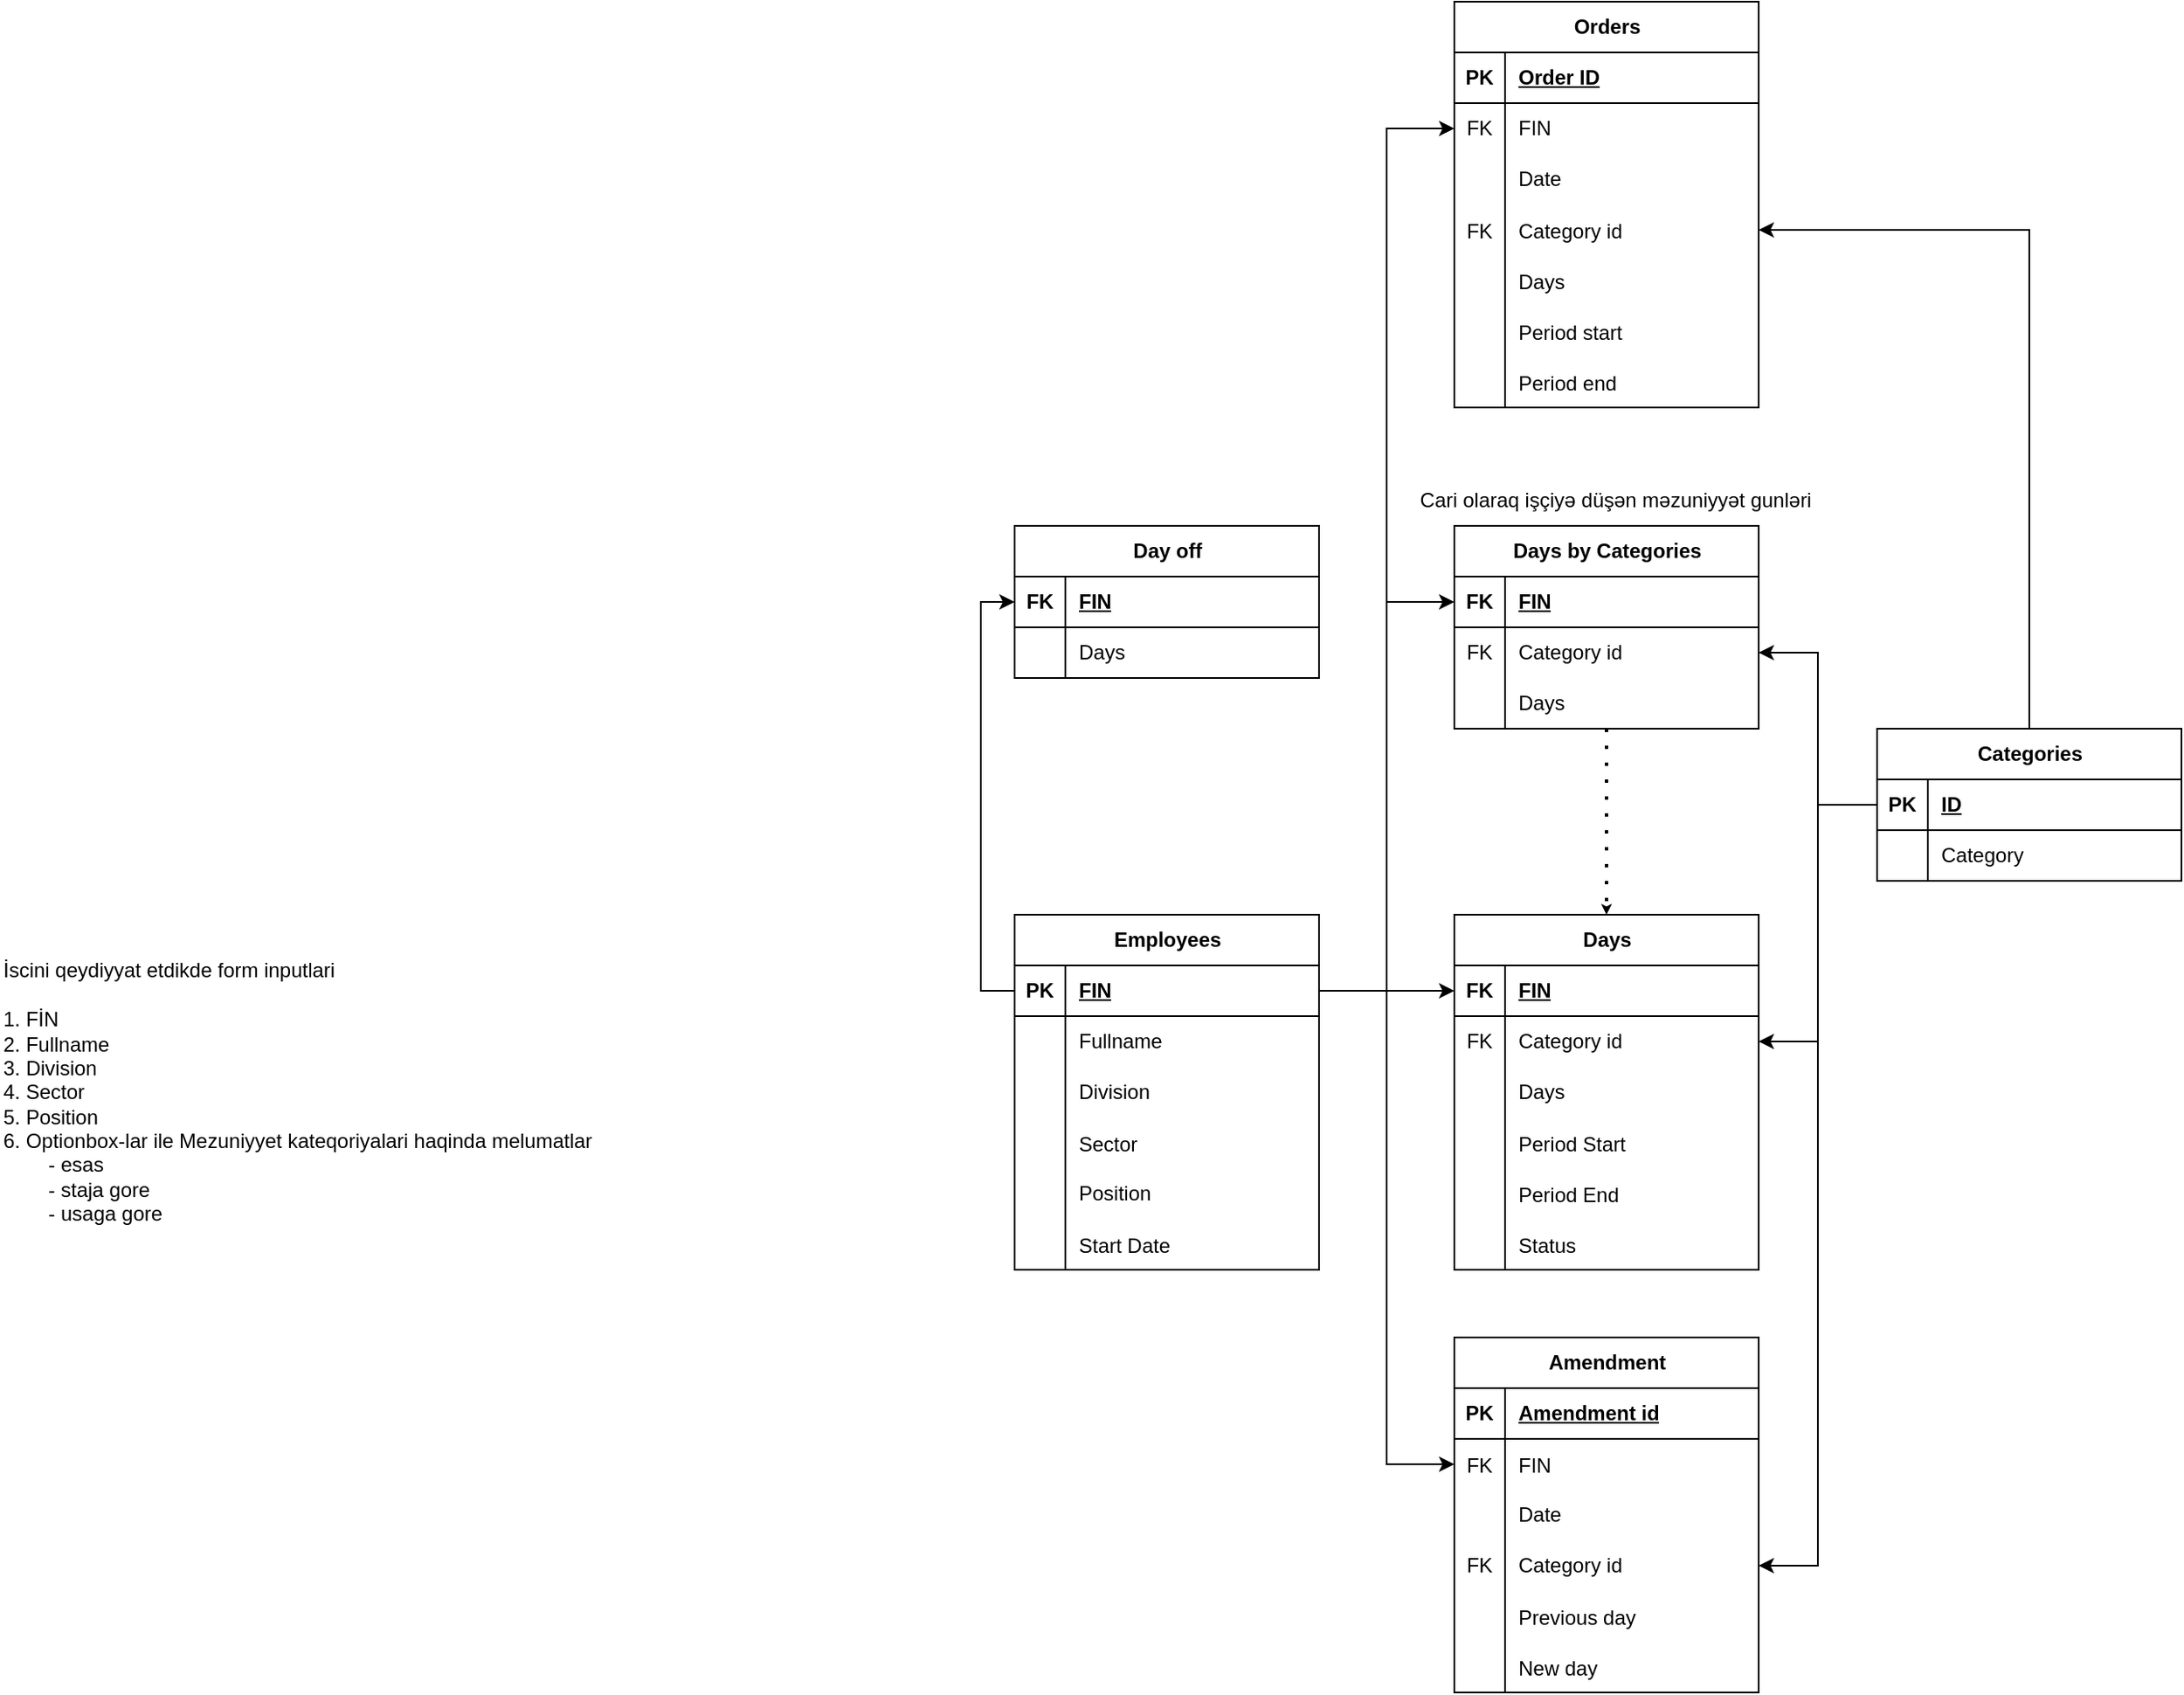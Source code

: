 <mxfile version="23.1.5" type="device">
  <diagram name="Page-1" id="28xXLGiBPYLZHqLpk8w-">
    <mxGraphModel dx="1499" dy="1361" grid="1" gridSize="10" guides="1" tooltips="1" connect="1" arrows="1" fold="1" page="0" pageScale="1" pageWidth="850" pageHeight="1100" math="0" shadow="0">
      <root>
        <mxCell id="0" />
        <mxCell id="1" parent="0" />
        <mxCell id="a_wxMaK2Y23NodcjHhdw-18" value="Employees" style="shape=table;startSize=30;container=1;collapsible=1;childLayout=tableLayout;fixedRows=1;rowLines=0;fontStyle=1;align=center;resizeLast=1;html=1;" parent="1" vertex="1">
          <mxGeometry x="130" y="160" width="180" height="210" as="geometry">
            <mxRectangle x="130" y="160" width="100" height="30" as="alternateBounds" />
          </mxGeometry>
        </mxCell>
        <mxCell id="a_wxMaK2Y23NodcjHhdw-19" value="" style="shape=tableRow;horizontal=0;startSize=0;swimlaneHead=0;swimlaneBody=0;fillColor=none;collapsible=0;dropTarget=0;points=[[0,0.5],[1,0.5]];portConstraint=eastwest;top=0;left=0;right=0;bottom=1;" parent="a_wxMaK2Y23NodcjHhdw-18" vertex="1">
          <mxGeometry y="30" width="180" height="30" as="geometry" />
        </mxCell>
        <mxCell id="a_wxMaK2Y23NodcjHhdw-20" value="PK" style="shape=partialRectangle;connectable=0;fillColor=none;top=0;left=0;bottom=0;right=0;fontStyle=1;overflow=hidden;whiteSpace=wrap;html=1;" parent="a_wxMaK2Y23NodcjHhdw-19" vertex="1">
          <mxGeometry width="30" height="30" as="geometry">
            <mxRectangle width="30" height="30" as="alternateBounds" />
          </mxGeometry>
        </mxCell>
        <mxCell id="a_wxMaK2Y23NodcjHhdw-21" value="FIN" style="shape=partialRectangle;connectable=0;fillColor=none;top=0;left=0;bottom=0;right=0;align=left;spacingLeft=6;fontStyle=5;overflow=hidden;whiteSpace=wrap;html=1;" parent="a_wxMaK2Y23NodcjHhdw-19" vertex="1">
          <mxGeometry x="30" width="150" height="30" as="geometry">
            <mxRectangle width="150" height="30" as="alternateBounds" />
          </mxGeometry>
        </mxCell>
        <mxCell id="a_wxMaK2Y23NodcjHhdw-22" value="" style="shape=tableRow;horizontal=0;startSize=0;swimlaneHead=0;swimlaneBody=0;fillColor=none;collapsible=0;dropTarget=0;points=[[0,0.5],[1,0.5]];portConstraint=eastwest;top=0;left=0;right=0;bottom=0;" parent="a_wxMaK2Y23NodcjHhdw-18" vertex="1">
          <mxGeometry y="60" width="180" height="30" as="geometry" />
        </mxCell>
        <mxCell id="a_wxMaK2Y23NodcjHhdw-23" value="" style="shape=partialRectangle;connectable=0;fillColor=none;top=0;left=0;bottom=0;right=0;editable=1;overflow=hidden;whiteSpace=wrap;html=1;" parent="a_wxMaK2Y23NodcjHhdw-22" vertex="1">
          <mxGeometry width="30" height="30" as="geometry">
            <mxRectangle width="30" height="30" as="alternateBounds" />
          </mxGeometry>
        </mxCell>
        <mxCell id="a_wxMaK2Y23NodcjHhdw-24" value="Fullname" style="shape=partialRectangle;connectable=0;fillColor=none;top=0;left=0;bottom=0;right=0;align=left;spacingLeft=6;overflow=hidden;whiteSpace=wrap;html=1;" parent="a_wxMaK2Y23NodcjHhdw-22" vertex="1">
          <mxGeometry x="30" width="150" height="30" as="geometry">
            <mxRectangle width="150" height="30" as="alternateBounds" />
          </mxGeometry>
        </mxCell>
        <mxCell id="a_wxMaK2Y23NodcjHhdw-25" value="" style="shape=tableRow;horizontal=0;startSize=0;swimlaneHead=0;swimlaneBody=0;fillColor=none;collapsible=0;dropTarget=0;points=[[0,0.5],[1,0.5]];portConstraint=eastwest;top=0;left=0;right=0;bottom=0;" parent="a_wxMaK2Y23NodcjHhdw-18" vertex="1">
          <mxGeometry y="90" width="180" height="30" as="geometry" />
        </mxCell>
        <mxCell id="a_wxMaK2Y23NodcjHhdw-26" value="" style="shape=partialRectangle;connectable=0;fillColor=none;top=0;left=0;bottom=0;right=0;editable=1;overflow=hidden;whiteSpace=wrap;html=1;" parent="a_wxMaK2Y23NodcjHhdw-25" vertex="1">
          <mxGeometry width="30" height="30" as="geometry">
            <mxRectangle width="30" height="30" as="alternateBounds" />
          </mxGeometry>
        </mxCell>
        <mxCell id="a_wxMaK2Y23NodcjHhdw-27" value="Division" style="shape=partialRectangle;connectable=0;fillColor=none;top=0;left=0;bottom=0;right=0;align=left;spacingLeft=6;overflow=hidden;whiteSpace=wrap;html=1;" parent="a_wxMaK2Y23NodcjHhdw-25" vertex="1">
          <mxGeometry x="30" width="150" height="30" as="geometry">
            <mxRectangle width="150" height="30" as="alternateBounds" />
          </mxGeometry>
        </mxCell>
        <mxCell id="a_wxMaK2Y23NodcjHhdw-32" value="" style="shape=tableRow;horizontal=0;startSize=0;swimlaneHead=0;swimlaneBody=0;fillColor=none;collapsible=0;dropTarget=0;points=[[0,0.5],[1,0.5]];portConstraint=eastwest;top=0;left=0;right=0;bottom=0;" parent="a_wxMaK2Y23NodcjHhdw-18" vertex="1">
          <mxGeometry y="120" width="180" height="30" as="geometry" />
        </mxCell>
        <mxCell id="a_wxMaK2Y23NodcjHhdw-33" value="" style="shape=partialRectangle;connectable=0;fillColor=none;top=0;left=0;bottom=0;right=0;editable=1;overflow=hidden;" parent="a_wxMaK2Y23NodcjHhdw-32" vertex="1">
          <mxGeometry width="30" height="30" as="geometry">
            <mxRectangle width="30" height="30" as="alternateBounds" />
          </mxGeometry>
        </mxCell>
        <mxCell id="a_wxMaK2Y23NodcjHhdw-34" value="Sector" style="shape=partialRectangle;connectable=0;fillColor=none;top=0;left=0;bottom=0;right=0;align=left;spacingLeft=6;overflow=hidden;" parent="a_wxMaK2Y23NodcjHhdw-32" vertex="1">
          <mxGeometry x="30" width="150" height="30" as="geometry">
            <mxRectangle width="150" height="30" as="alternateBounds" />
          </mxGeometry>
        </mxCell>
        <mxCell id="a_wxMaK2Y23NodcjHhdw-28" value="" style="shape=tableRow;horizontal=0;startSize=0;swimlaneHead=0;swimlaneBody=0;fillColor=none;collapsible=0;dropTarget=0;points=[[0,0.5],[1,0.5]];portConstraint=eastwest;top=0;left=0;right=0;bottom=0;" parent="a_wxMaK2Y23NodcjHhdw-18" vertex="1">
          <mxGeometry y="150" width="180" height="30" as="geometry" />
        </mxCell>
        <mxCell id="a_wxMaK2Y23NodcjHhdw-29" value="" style="shape=partialRectangle;connectable=0;fillColor=none;top=0;left=0;bottom=0;right=0;editable=1;overflow=hidden;whiteSpace=wrap;html=1;" parent="a_wxMaK2Y23NodcjHhdw-28" vertex="1">
          <mxGeometry width="30" height="30" as="geometry">
            <mxRectangle width="30" height="30" as="alternateBounds" />
          </mxGeometry>
        </mxCell>
        <mxCell id="a_wxMaK2Y23NodcjHhdw-30" value="Position" style="shape=partialRectangle;connectable=0;fillColor=none;top=0;left=0;bottom=0;right=0;align=left;spacingLeft=6;overflow=hidden;whiteSpace=wrap;html=1;" parent="a_wxMaK2Y23NodcjHhdw-28" vertex="1">
          <mxGeometry x="30" width="150" height="30" as="geometry">
            <mxRectangle width="150" height="30" as="alternateBounds" />
          </mxGeometry>
        </mxCell>
        <mxCell id="a_wxMaK2Y23NodcjHhdw-77" value="" style="shape=tableRow;horizontal=0;startSize=0;swimlaneHead=0;swimlaneBody=0;fillColor=none;collapsible=0;dropTarget=0;points=[[0,0.5],[1,0.5]];portConstraint=eastwest;top=0;left=0;right=0;bottom=0;" parent="a_wxMaK2Y23NodcjHhdw-18" vertex="1">
          <mxGeometry y="180" width="180" height="30" as="geometry" />
        </mxCell>
        <mxCell id="a_wxMaK2Y23NodcjHhdw-78" value="" style="shape=partialRectangle;connectable=0;fillColor=none;top=0;left=0;bottom=0;right=0;editable=1;overflow=hidden;" parent="a_wxMaK2Y23NodcjHhdw-77" vertex="1">
          <mxGeometry width="30" height="30" as="geometry">
            <mxRectangle width="30" height="30" as="alternateBounds" />
          </mxGeometry>
        </mxCell>
        <mxCell id="a_wxMaK2Y23NodcjHhdw-79" value="Start Date" style="shape=partialRectangle;connectable=0;fillColor=none;top=0;left=0;bottom=0;right=0;align=left;spacingLeft=6;overflow=hidden;" parent="a_wxMaK2Y23NodcjHhdw-77" vertex="1">
          <mxGeometry x="30" width="150" height="30" as="geometry">
            <mxRectangle width="150" height="30" as="alternateBounds" />
          </mxGeometry>
        </mxCell>
        <mxCell id="a_wxMaK2Y23NodcjHhdw-38" value="Days" style="shape=table;startSize=30;container=1;collapsible=1;childLayout=tableLayout;fixedRows=1;rowLines=0;fontStyle=1;align=center;resizeLast=1;html=1;" parent="1" vertex="1">
          <mxGeometry x="390" y="160" width="180" height="210" as="geometry">
            <mxRectangle x="390" y="160" width="100" height="30" as="alternateBounds" />
          </mxGeometry>
        </mxCell>
        <mxCell id="a_wxMaK2Y23NodcjHhdw-39" value="" style="shape=tableRow;horizontal=0;startSize=0;swimlaneHead=0;swimlaneBody=0;fillColor=none;collapsible=0;dropTarget=0;points=[[0,0.5],[1,0.5]];portConstraint=eastwest;top=0;left=0;right=0;bottom=1;" parent="a_wxMaK2Y23NodcjHhdw-38" vertex="1">
          <mxGeometry y="30" width="180" height="30" as="geometry" />
        </mxCell>
        <mxCell id="a_wxMaK2Y23NodcjHhdw-40" value="FK" style="shape=partialRectangle;connectable=0;fillColor=none;top=0;left=0;bottom=0;right=0;fontStyle=1;overflow=hidden;whiteSpace=wrap;html=1;" parent="a_wxMaK2Y23NodcjHhdw-39" vertex="1">
          <mxGeometry width="30" height="30" as="geometry">
            <mxRectangle width="30" height="30" as="alternateBounds" />
          </mxGeometry>
        </mxCell>
        <mxCell id="a_wxMaK2Y23NodcjHhdw-41" value="FIN" style="shape=partialRectangle;connectable=0;fillColor=none;top=0;left=0;bottom=0;right=0;align=left;spacingLeft=6;fontStyle=5;overflow=hidden;whiteSpace=wrap;html=1;" parent="a_wxMaK2Y23NodcjHhdw-39" vertex="1">
          <mxGeometry x="30" width="150" height="30" as="geometry">
            <mxRectangle width="150" height="30" as="alternateBounds" />
          </mxGeometry>
        </mxCell>
        <mxCell id="a_wxMaK2Y23NodcjHhdw-42" value="" style="shape=tableRow;horizontal=0;startSize=0;swimlaneHead=0;swimlaneBody=0;fillColor=none;collapsible=0;dropTarget=0;points=[[0,0.5],[1,0.5]];portConstraint=eastwest;top=0;left=0;right=0;bottom=0;" parent="a_wxMaK2Y23NodcjHhdw-38" vertex="1">
          <mxGeometry y="60" width="180" height="30" as="geometry" />
        </mxCell>
        <mxCell id="a_wxMaK2Y23NodcjHhdw-43" value="FK" style="shape=partialRectangle;connectable=0;fillColor=none;top=0;left=0;bottom=0;right=0;editable=1;overflow=hidden;whiteSpace=wrap;html=1;" parent="a_wxMaK2Y23NodcjHhdw-42" vertex="1">
          <mxGeometry width="30" height="30" as="geometry">
            <mxRectangle width="30" height="30" as="alternateBounds" />
          </mxGeometry>
        </mxCell>
        <mxCell id="a_wxMaK2Y23NodcjHhdw-44" value="Category id" style="shape=partialRectangle;connectable=0;fillColor=none;top=0;left=0;bottom=0;right=0;align=left;spacingLeft=6;overflow=hidden;whiteSpace=wrap;html=1;" parent="a_wxMaK2Y23NodcjHhdw-42" vertex="1">
          <mxGeometry x="30" width="150" height="30" as="geometry">
            <mxRectangle width="150" height="30" as="alternateBounds" />
          </mxGeometry>
        </mxCell>
        <mxCell id="a_wxMaK2Y23NodcjHhdw-45" value="" style="shape=tableRow;horizontal=0;startSize=0;swimlaneHead=0;swimlaneBody=0;fillColor=none;collapsible=0;dropTarget=0;points=[[0,0.5],[1,0.5]];portConstraint=eastwest;top=0;left=0;right=0;bottom=0;" parent="a_wxMaK2Y23NodcjHhdw-38" vertex="1">
          <mxGeometry y="90" width="180" height="30" as="geometry" />
        </mxCell>
        <mxCell id="a_wxMaK2Y23NodcjHhdw-46" value="" style="shape=partialRectangle;connectable=0;fillColor=none;top=0;left=0;bottom=0;right=0;editable=1;overflow=hidden;whiteSpace=wrap;html=1;" parent="a_wxMaK2Y23NodcjHhdw-45" vertex="1">
          <mxGeometry width="30" height="30" as="geometry">
            <mxRectangle width="30" height="30" as="alternateBounds" />
          </mxGeometry>
        </mxCell>
        <mxCell id="a_wxMaK2Y23NodcjHhdw-47" value="Days" style="shape=partialRectangle;connectable=0;fillColor=none;top=0;left=0;bottom=0;right=0;align=left;spacingLeft=6;overflow=hidden;whiteSpace=wrap;html=1;" parent="a_wxMaK2Y23NodcjHhdw-45" vertex="1">
          <mxGeometry x="30" width="150" height="30" as="geometry">
            <mxRectangle width="150" height="30" as="alternateBounds" />
          </mxGeometry>
        </mxCell>
        <mxCell id="a_wxMaK2Y23NodcjHhdw-80" value="" style="shape=tableRow;horizontal=0;startSize=0;swimlaneHead=0;swimlaneBody=0;fillColor=none;collapsible=0;dropTarget=0;points=[[0,0.5],[1,0.5]];portConstraint=eastwest;top=0;left=0;right=0;bottom=0;" parent="a_wxMaK2Y23NodcjHhdw-38" vertex="1">
          <mxGeometry y="120" width="180" height="30" as="geometry" />
        </mxCell>
        <mxCell id="a_wxMaK2Y23NodcjHhdw-81" value="" style="shape=partialRectangle;connectable=0;fillColor=none;top=0;left=0;bottom=0;right=0;editable=1;overflow=hidden;" parent="a_wxMaK2Y23NodcjHhdw-80" vertex="1">
          <mxGeometry width="30" height="30" as="geometry">
            <mxRectangle width="30" height="30" as="alternateBounds" />
          </mxGeometry>
        </mxCell>
        <mxCell id="a_wxMaK2Y23NodcjHhdw-82" value="Period Start" style="shape=partialRectangle;connectable=0;fillColor=none;top=0;left=0;bottom=0;right=0;align=left;spacingLeft=6;overflow=hidden;" parent="a_wxMaK2Y23NodcjHhdw-80" vertex="1">
          <mxGeometry x="30" width="150" height="30" as="geometry">
            <mxRectangle width="150" height="30" as="alternateBounds" />
          </mxGeometry>
        </mxCell>
        <mxCell id="a_wxMaK2Y23NodcjHhdw-86" value="" style="shape=tableRow;horizontal=0;startSize=0;swimlaneHead=0;swimlaneBody=0;fillColor=none;collapsible=0;dropTarget=0;points=[[0,0.5],[1,0.5]];portConstraint=eastwest;top=0;left=0;right=0;bottom=0;" parent="a_wxMaK2Y23NodcjHhdw-38" vertex="1">
          <mxGeometry y="150" width="180" height="30" as="geometry" />
        </mxCell>
        <mxCell id="a_wxMaK2Y23NodcjHhdw-87" value="" style="shape=partialRectangle;connectable=0;fillColor=none;top=0;left=0;bottom=0;right=0;editable=1;overflow=hidden;" parent="a_wxMaK2Y23NodcjHhdw-86" vertex="1">
          <mxGeometry width="30" height="30" as="geometry">
            <mxRectangle width="30" height="30" as="alternateBounds" />
          </mxGeometry>
        </mxCell>
        <mxCell id="a_wxMaK2Y23NodcjHhdw-88" value="Period End" style="shape=partialRectangle;connectable=0;fillColor=none;top=0;left=0;bottom=0;right=0;align=left;spacingLeft=6;overflow=hidden;" parent="a_wxMaK2Y23NodcjHhdw-86" vertex="1">
          <mxGeometry x="30" width="150" height="30" as="geometry">
            <mxRectangle width="150" height="30" as="alternateBounds" />
          </mxGeometry>
        </mxCell>
        <mxCell id="a_wxMaK2Y23NodcjHhdw-89" value="" style="shape=tableRow;horizontal=0;startSize=0;swimlaneHead=0;swimlaneBody=0;fillColor=none;collapsible=0;dropTarget=0;points=[[0,0.5],[1,0.5]];portConstraint=eastwest;top=0;left=0;right=0;bottom=0;" parent="a_wxMaK2Y23NodcjHhdw-38" vertex="1">
          <mxGeometry y="180" width="180" height="30" as="geometry" />
        </mxCell>
        <mxCell id="a_wxMaK2Y23NodcjHhdw-90" value="" style="shape=partialRectangle;connectable=0;fillColor=none;top=0;left=0;bottom=0;right=0;editable=1;overflow=hidden;" parent="a_wxMaK2Y23NodcjHhdw-89" vertex="1">
          <mxGeometry width="30" height="30" as="geometry">
            <mxRectangle width="30" height="30" as="alternateBounds" />
          </mxGeometry>
        </mxCell>
        <mxCell id="a_wxMaK2Y23NodcjHhdw-91" value="Status" style="shape=partialRectangle;connectable=0;fillColor=none;top=0;left=0;bottom=0;right=0;align=left;spacingLeft=6;overflow=hidden;" parent="a_wxMaK2Y23NodcjHhdw-89" vertex="1">
          <mxGeometry x="30" width="150" height="30" as="geometry">
            <mxRectangle width="150" height="30" as="alternateBounds" />
          </mxGeometry>
        </mxCell>
        <mxCell id="a_wxMaK2Y23NodcjHhdw-54" style="edgeStyle=orthogonalEdgeStyle;rounded=0;orthogonalLoop=1;jettySize=auto;html=1;entryX=0;entryY=0.5;entryDx=0;entryDy=0;" parent="1" source="a_wxMaK2Y23NodcjHhdw-19" target="a_wxMaK2Y23NodcjHhdw-39" edge="1">
          <mxGeometry relative="1" as="geometry" />
        </mxCell>
        <mxCell id="a_wxMaK2Y23NodcjHhdw-180" style="edgeStyle=orthogonalEdgeStyle;rounded=0;orthogonalLoop=1;jettySize=auto;html=1;" parent="1" source="a_wxMaK2Y23NodcjHhdw-57" target="a_wxMaK2Y23NodcjHhdw-173" edge="1">
          <mxGeometry relative="1" as="geometry" />
        </mxCell>
        <mxCell id="a_wxMaK2Y23NodcjHhdw-57" value="Categories" style="shape=table;startSize=30;container=1;collapsible=1;childLayout=tableLayout;fixedRows=1;rowLines=0;fontStyle=1;align=center;resizeLast=1;html=1;" parent="1" vertex="1">
          <mxGeometry x="640" y="50" width="180" height="90" as="geometry">
            <mxRectangle x="390" y="10" width="100" height="30" as="alternateBounds" />
          </mxGeometry>
        </mxCell>
        <mxCell id="a_wxMaK2Y23NodcjHhdw-58" value="" style="shape=tableRow;horizontal=0;startSize=0;swimlaneHead=0;swimlaneBody=0;fillColor=none;collapsible=0;dropTarget=0;points=[[0,0.5],[1,0.5]];portConstraint=eastwest;top=0;left=0;right=0;bottom=1;" parent="a_wxMaK2Y23NodcjHhdw-57" vertex="1">
          <mxGeometry y="30" width="180" height="30" as="geometry" />
        </mxCell>
        <mxCell id="a_wxMaK2Y23NodcjHhdw-59" value="PK" style="shape=partialRectangle;connectable=0;fillColor=none;top=0;left=0;bottom=0;right=0;fontStyle=1;overflow=hidden;whiteSpace=wrap;html=1;" parent="a_wxMaK2Y23NodcjHhdw-58" vertex="1">
          <mxGeometry width="30" height="30" as="geometry">
            <mxRectangle width="30" height="30" as="alternateBounds" />
          </mxGeometry>
        </mxCell>
        <mxCell id="a_wxMaK2Y23NodcjHhdw-60" value="ID" style="shape=partialRectangle;connectable=0;fillColor=none;top=0;left=0;bottom=0;right=0;align=left;spacingLeft=6;fontStyle=5;overflow=hidden;whiteSpace=wrap;html=1;" parent="a_wxMaK2Y23NodcjHhdw-58" vertex="1">
          <mxGeometry x="30" width="150" height="30" as="geometry">
            <mxRectangle width="150" height="30" as="alternateBounds" />
          </mxGeometry>
        </mxCell>
        <mxCell id="a_wxMaK2Y23NodcjHhdw-61" value="" style="shape=tableRow;horizontal=0;startSize=0;swimlaneHead=0;swimlaneBody=0;fillColor=none;collapsible=0;dropTarget=0;points=[[0,0.5],[1,0.5]];portConstraint=eastwest;top=0;left=0;right=0;bottom=0;" parent="a_wxMaK2Y23NodcjHhdw-57" vertex="1">
          <mxGeometry y="60" width="180" height="30" as="geometry" />
        </mxCell>
        <mxCell id="a_wxMaK2Y23NodcjHhdw-62" value="" style="shape=partialRectangle;connectable=0;fillColor=none;top=0;left=0;bottom=0;right=0;editable=1;overflow=hidden;whiteSpace=wrap;html=1;" parent="a_wxMaK2Y23NodcjHhdw-61" vertex="1">
          <mxGeometry width="30" height="30" as="geometry">
            <mxRectangle width="30" height="30" as="alternateBounds" />
          </mxGeometry>
        </mxCell>
        <mxCell id="a_wxMaK2Y23NodcjHhdw-63" value="Category" style="shape=partialRectangle;connectable=0;fillColor=none;top=0;left=0;bottom=0;right=0;align=left;spacingLeft=6;overflow=hidden;whiteSpace=wrap;html=1;" parent="a_wxMaK2Y23NodcjHhdw-61" vertex="1">
          <mxGeometry x="30" width="150" height="30" as="geometry">
            <mxRectangle width="150" height="30" as="alternateBounds" />
          </mxGeometry>
        </mxCell>
        <mxCell id="a_wxMaK2Y23NodcjHhdw-68" style="edgeStyle=orthogonalEdgeStyle;rounded=0;orthogonalLoop=1;jettySize=auto;html=1;" parent="1" source="a_wxMaK2Y23NodcjHhdw-58" target="a_wxMaK2Y23NodcjHhdw-42" edge="1">
          <mxGeometry relative="1" as="geometry" />
        </mxCell>
        <mxCell id="a_wxMaK2Y23NodcjHhdw-69" value="İscini qeydiyyat etdikde form inputlari&lt;br&gt;&lt;br&gt;&lt;div style=&quot;&quot;&gt;&lt;span style=&quot;background-color: initial;&quot;&gt;1. FİN&lt;/span&gt;&lt;/div&gt;&lt;div style=&quot;&quot;&gt;&lt;span style=&quot;background-color: initial;&quot;&gt;2. Fullname&lt;/span&gt;&lt;/div&gt;&lt;div style=&quot;&quot;&gt;&lt;span style=&quot;background-color: initial;&quot;&gt;3. Division&lt;/span&gt;&lt;/div&gt;&lt;div style=&quot;&quot;&gt;&lt;span style=&quot;background-color: initial;&quot;&gt;4. Sector&lt;/span&gt;&lt;/div&gt;&lt;div style=&quot;&quot;&gt;&lt;span style=&quot;background-color: initial;&quot;&gt;5. Position&lt;/span&gt;&lt;/div&gt;&lt;div style=&quot;&quot;&gt;&lt;span style=&quot;background-color: initial;&quot;&gt;6. Optionbox-lar ile Mezuniyyet kateqoriyalari haqinda melumatlar&lt;/span&gt;&lt;/div&gt;&lt;div style=&quot;&quot;&gt;&lt;span style=&quot;background-color: initial;&quot;&gt;&lt;span style=&quot;white-space: pre;&quot;&gt;&#x9;&lt;/span&gt;- esas&lt;br&gt;&lt;/span&gt;&lt;/div&gt;&lt;div style=&quot;&quot;&gt;&lt;span style=&quot;background-color: initial;&quot;&gt;&lt;span style=&quot;white-space: pre;&quot;&gt;&#x9;&lt;/span&gt;- staja gore&lt;br&gt;&lt;/span&gt;&lt;/div&gt;&lt;div style=&quot;&quot;&gt;&lt;span style=&quot;background-color: initial;&quot;&gt;&lt;span style=&quot;white-space: pre;&quot;&gt;&#x9;&lt;/span&gt;- usaga gore&lt;br&gt;&lt;/span&gt;&lt;/div&gt;" style="text;html=1;align=left;verticalAlign=middle;resizable=0;points=[];autosize=1;strokeColor=none;fillColor=none;" parent="1" vertex="1">
          <mxGeometry x="-470" y="180" width="370" height="170" as="geometry" />
        </mxCell>
        <mxCell id="a_wxMaK2Y23NodcjHhdw-113" style="edgeStyle=orthogonalEdgeStyle;rounded=0;orthogonalLoop=1;jettySize=auto;html=1;entryX=0.5;entryY=0;entryDx=0;entryDy=0;dashed=1;dashPattern=1 4;strokeWidth=2;curved=0;endSize=0;jumpSize=6;" parent="1" source="a_wxMaK2Y23NodcjHhdw-92" target="a_wxMaK2Y23NodcjHhdw-38" edge="1">
          <mxGeometry relative="1" as="geometry" />
        </mxCell>
        <mxCell id="a_wxMaK2Y23NodcjHhdw-92" value="Days by Categories" style="shape=table;startSize=30;container=1;collapsible=1;childLayout=tableLayout;fixedRows=1;rowLines=0;fontStyle=1;align=center;resizeLast=1;html=1;" parent="1" vertex="1">
          <mxGeometry x="390" y="-70" width="180" height="120" as="geometry">
            <mxRectangle x="390" y="160" width="100" height="30" as="alternateBounds" />
          </mxGeometry>
        </mxCell>
        <mxCell id="a_wxMaK2Y23NodcjHhdw-93" value="" style="shape=tableRow;horizontal=0;startSize=0;swimlaneHead=0;swimlaneBody=0;fillColor=none;collapsible=0;dropTarget=0;points=[[0,0.5],[1,0.5]];portConstraint=eastwest;top=0;left=0;right=0;bottom=1;" parent="a_wxMaK2Y23NodcjHhdw-92" vertex="1">
          <mxGeometry y="30" width="180" height="30" as="geometry" />
        </mxCell>
        <mxCell id="a_wxMaK2Y23NodcjHhdw-94" value="FK" style="shape=partialRectangle;connectable=0;fillColor=none;top=0;left=0;bottom=0;right=0;fontStyle=1;overflow=hidden;whiteSpace=wrap;html=1;" parent="a_wxMaK2Y23NodcjHhdw-93" vertex="1">
          <mxGeometry width="30" height="30" as="geometry">
            <mxRectangle width="30" height="30" as="alternateBounds" />
          </mxGeometry>
        </mxCell>
        <mxCell id="a_wxMaK2Y23NodcjHhdw-95" value="FIN" style="shape=partialRectangle;connectable=0;fillColor=none;top=0;left=0;bottom=0;right=0;align=left;spacingLeft=6;fontStyle=5;overflow=hidden;whiteSpace=wrap;html=1;" parent="a_wxMaK2Y23NodcjHhdw-93" vertex="1">
          <mxGeometry x="30" width="150" height="30" as="geometry">
            <mxRectangle width="150" height="30" as="alternateBounds" />
          </mxGeometry>
        </mxCell>
        <mxCell id="a_wxMaK2Y23NodcjHhdw-96" value="" style="shape=tableRow;horizontal=0;startSize=0;swimlaneHead=0;swimlaneBody=0;fillColor=none;collapsible=0;dropTarget=0;points=[[0,0.5],[1,0.5]];portConstraint=eastwest;top=0;left=0;right=0;bottom=0;" parent="a_wxMaK2Y23NodcjHhdw-92" vertex="1">
          <mxGeometry y="60" width="180" height="30" as="geometry" />
        </mxCell>
        <mxCell id="a_wxMaK2Y23NodcjHhdw-97" value="FK" style="shape=partialRectangle;connectable=0;fillColor=none;top=0;left=0;bottom=0;right=0;editable=1;overflow=hidden;whiteSpace=wrap;html=1;" parent="a_wxMaK2Y23NodcjHhdw-96" vertex="1">
          <mxGeometry width="30" height="30" as="geometry">
            <mxRectangle width="30" height="30" as="alternateBounds" />
          </mxGeometry>
        </mxCell>
        <mxCell id="a_wxMaK2Y23NodcjHhdw-98" value="Category id" style="shape=partialRectangle;connectable=0;fillColor=none;top=0;left=0;bottom=0;right=0;align=left;spacingLeft=6;overflow=hidden;whiteSpace=wrap;html=1;" parent="a_wxMaK2Y23NodcjHhdw-96" vertex="1">
          <mxGeometry x="30" width="150" height="30" as="geometry">
            <mxRectangle width="150" height="30" as="alternateBounds" />
          </mxGeometry>
        </mxCell>
        <mxCell id="a_wxMaK2Y23NodcjHhdw-99" value="" style="shape=tableRow;horizontal=0;startSize=0;swimlaneHead=0;swimlaneBody=0;fillColor=none;collapsible=0;dropTarget=0;points=[[0,0.5],[1,0.5]];portConstraint=eastwest;top=0;left=0;right=0;bottom=0;" parent="a_wxMaK2Y23NodcjHhdw-92" vertex="1">
          <mxGeometry y="90" width="180" height="30" as="geometry" />
        </mxCell>
        <mxCell id="a_wxMaK2Y23NodcjHhdw-100" value="" style="shape=partialRectangle;connectable=0;fillColor=none;top=0;left=0;bottom=0;right=0;editable=1;overflow=hidden;whiteSpace=wrap;html=1;" parent="a_wxMaK2Y23NodcjHhdw-99" vertex="1">
          <mxGeometry width="30" height="30" as="geometry">
            <mxRectangle width="30" height="30" as="alternateBounds" />
          </mxGeometry>
        </mxCell>
        <mxCell id="a_wxMaK2Y23NodcjHhdw-101" value="Days" style="shape=partialRectangle;connectable=0;fillColor=none;top=0;left=0;bottom=0;right=0;align=left;spacingLeft=6;overflow=hidden;whiteSpace=wrap;html=1;" parent="a_wxMaK2Y23NodcjHhdw-99" vertex="1">
          <mxGeometry x="30" width="150" height="30" as="geometry">
            <mxRectangle width="150" height="30" as="alternateBounds" />
          </mxGeometry>
        </mxCell>
        <mxCell id="a_wxMaK2Y23NodcjHhdw-112" style="edgeStyle=orthogonalEdgeStyle;rounded=0;orthogonalLoop=1;jettySize=auto;html=1;" parent="1" source="a_wxMaK2Y23NodcjHhdw-19" target="a_wxMaK2Y23NodcjHhdw-93" edge="1">
          <mxGeometry relative="1" as="geometry" />
        </mxCell>
        <mxCell id="a_wxMaK2Y23NodcjHhdw-114" value="Cari olaraq işçiyə düşən məzuniyyət gunləri" style="text;html=1;align=center;verticalAlign=middle;resizable=0;points=[];autosize=1;strokeColor=none;fillColor=none;" parent="1" vertex="1">
          <mxGeometry x="360" y="-100" width="250" height="30" as="geometry" />
        </mxCell>
        <mxCell id="a_wxMaK2Y23NodcjHhdw-116" style="edgeStyle=orthogonalEdgeStyle;rounded=0;orthogonalLoop=1;jettySize=auto;html=1;" parent="1" source="a_wxMaK2Y23NodcjHhdw-58" target="a_wxMaK2Y23NodcjHhdw-96" edge="1">
          <mxGeometry relative="1" as="geometry" />
        </mxCell>
        <mxCell id="a_wxMaK2Y23NodcjHhdw-136" value="Amendment" style="shape=table;startSize=30;container=1;collapsible=1;childLayout=tableLayout;fixedRows=1;rowLines=0;fontStyle=1;align=center;resizeLast=1;html=1;" parent="1" vertex="1">
          <mxGeometry x="390" y="410" width="180" height="210" as="geometry">
            <mxRectangle x="390" y="160" width="100" height="30" as="alternateBounds" />
          </mxGeometry>
        </mxCell>
        <mxCell id="pRMPsby7_LvcxIqsduV9-14" value="" style="shape=tableRow;horizontal=0;startSize=0;swimlaneHead=0;swimlaneBody=0;fillColor=none;collapsible=0;dropTarget=0;points=[[0,0.5],[1,0.5]];portConstraint=eastwest;top=0;left=0;right=0;bottom=1;" vertex="1" parent="a_wxMaK2Y23NodcjHhdw-136">
          <mxGeometry y="30" width="180" height="30" as="geometry" />
        </mxCell>
        <mxCell id="pRMPsby7_LvcxIqsduV9-15" value="PK" style="shape=partialRectangle;connectable=0;fillColor=none;top=0;left=0;bottom=0;right=0;fontStyle=1;overflow=hidden;whiteSpace=wrap;html=1;" vertex="1" parent="pRMPsby7_LvcxIqsduV9-14">
          <mxGeometry width="30" height="30" as="geometry">
            <mxRectangle width="30" height="30" as="alternateBounds" />
          </mxGeometry>
        </mxCell>
        <mxCell id="pRMPsby7_LvcxIqsduV9-16" value="Amendment id" style="shape=partialRectangle;connectable=0;fillColor=none;top=0;left=0;bottom=0;right=0;align=left;spacingLeft=6;fontStyle=5;overflow=hidden;whiteSpace=wrap;html=1;" vertex="1" parent="pRMPsby7_LvcxIqsduV9-14">
          <mxGeometry x="30" width="150" height="30" as="geometry">
            <mxRectangle width="150" height="30" as="alternateBounds" />
          </mxGeometry>
        </mxCell>
        <mxCell id="pRMPsby7_LvcxIqsduV9-17" value="" style="shape=tableRow;horizontal=0;startSize=0;swimlaneHead=0;swimlaneBody=0;fillColor=none;collapsible=0;dropTarget=0;points=[[0,0.5],[1,0.5]];portConstraint=eastwest;top=0;left=0;right=0;bottom=0;" vertex="1" parent="a_wxMaK2Y23NodcjHhdw-136">
          <mxGeometry y="60" width="180" height="30" as="geometry" />
        </mxCell>
        <mxCell id="pRMPsby7_LvcxIqsduV9-18" value="FK" style="shape=partialRectangle;connectable=0;fillColor=none;top=0;left=0;bottom=0;right=0;editable=1;overflow=hidden;" vertex="1" parent="pRMPsby7_LvcxIqsduV9-17">
          <mxGeometry width="30" height="30" as="geometry">
            <mxRectangle width="30" height="30" as="alternateBounds" />
          </mxGeometry>
        </mxCell>
        <mxCell id="pRMPsby7_LvcxIqsduV9-19" value="FIN" style="shape=partialRectangle;connectable=0;fillColor=none;top=0;left=0;bottom=0;right=0;align=left;spacingLeft=6;overflow=hidden;" vertex="1" parent="pRMPsby7_LvcxIqsduV9-17">
          <mxGeometry x="30" width="150" height="30" as="geometry">
            <mxRectangle width="150" height="30" as="alternateBounds" />
          </mxGeometry>
        </mxCell>
        <mxCell id="a_wxMaK2Y23NodcjHhdw-140" value="" style="shape=tableRow;horizontal=0;startSize=0;swimlaneHead=0;swimlaneBody=0;fillColor=none;collapsible=0;dropTarget=0;points=[[0,0.5],[1,0.5]];portConstraint=eastwest;top=0;left=0;right=0;bottom=0;" parent="a_wxMaK2Y23NodcjHhdw-136" vertex="1">
          <mxGeometry y="90" width="180" height="30" as="geometry" />
        </mxCell>
        <mxCell id="a_wxMaK2Y23NodcjHhdw-141" value="" style="shape=partialRectangle;connectable=0;fillColor=none;top=0;left=0;bottom=0;right=0;editable=1;overflow=hidden;whiteSpace=wrap;html=1;" parent="a_wxMaK2Y23NodcjHhdw-140" vertex="1">
          <mxGeometry width="30" height="30" as="geometry">
            <mxRectangle width="30" height="30" as="alternateBounds" />
          </mxGeometry>
        </mxCell>
        <mxCell id="a_wxMaK2Y23NodcjHhdw-142" value="Date" style="shape=partialRectangle;connectable=0;fillColor=none;top=0;left=0;bottom=0;right=0;align=left;spacingLeft=6;overflow=hidden;whiteSpace=wrap;html=1;" parent="a_wxMaK2Y23NodcjHhdw-140" vertex="1">
          <mxGeometry x="30" width="150" height="30" as="geometry">
            <mxRectangle width="150" height="30" as="alternateBounds" />
          </mxGeometry>
        </mxCell>
        <mxCell id="a_wxMaK2Y23NodcjHhdw-143" value="" style="shape=tableRow;horizontal=0;startSize=0;swimlaneHead=0;swimlaneBody=0;fillColor=none;collapsible=0;dropTarget=0;points=[[0,0.5],[1,0.5]];portConstraint=eastwest;top=0;left=0;right=0;bottom=0;" parent="a_wxMaK2Y23NodcjHhdw-136" vertex="1">
          <mxGeometry y="120" width="180" height="30" as="geometry" />
        </mxCell>
        <mxCell id="a_wxMaK2Y23NodcjHhdw-144" value="FK" style="shape=partialRectangle;connectable=0;fillColor=none;top=0;left=0;bottom=0;right=0;editable=1;overflow=hidden;whiteSpace=wrap;html=1;" parent="a_wxMaK2Y23NodcjHhdw-143" vertex="1">
          <mxGeometry width="30" height="30" as="geometry">
            <mxRectangle width="30" height="30" as="alternateBounds" />
          </mxGeometry>
        </mxCell>
        <mxCell id="a_wxMaK2Y23NodcjHhdw-145" value="Category id" style="shape=partialRectangle;connectable=0;fillColor=none;top=0;left=0;bottom=0;right=0;align=left;spacingLeft=6;overflow=hidden;whiteSpace=wrap;html=1;" parent="a_wxMaK2Y23NodcjHhdw-143" vertex="1">
          <mxGeometry x="30" width="150" height="30" as="geometry">
            <mxRectangle width="150" height="30" as="alternateBounds" />
          </mxGeometry>
        </mxCell>
        <mxCell id="a_wxMaK2Y23NodcjHhdw-157" value="" style="shape=tableRow;horizontal=0;startSize=0;swimlaneHead=0;swimlaneBody=0;fillColor=none;collapsible=0;dropTarget=0;points=[[0,0.5],[1,0.5]];portConstraint=eastwest;top=0;left=0;right=0;bottom=0;" parent="a_wxMaK2Y23NodcjHhdw-136" vertex="1">
          <mxGeometry y="150" width="180" height="30" as="geometry" />
        </mxCell>
        <mxCell id="a_wxMaK2Y23NodcjHhdw-158" value="" style="shape=partialRectangle;connectable=0;fillColor=none;top=0;left=0;bottom=0;right=0;editable=1;overflow=hidden;" parent="a_wxMaK2Y23NodcjHhdw-157" vertex="1">
          <mxGeometry width="30" height="30" as="geometry">
            <mxRectangle width="30" height="30" as="alternateBounds" />
          </mxGeometry>
        </mxCell>
        <mxCell id="a_wxMaK2Y23NodcjHhdw-159" value="Previous day" style="shape=partialRectangle;connectable=0;fillColor=none;top=0;left=0;bottom=0;right=0;align=left;spacingLeft=6;overflow=hidden;" parent="a_wxMaK2Y23NodcjHhdw-157" vertex="1">
          <mxGeometry x="30" width="150" height="30" as="geometry">
            <mxRectangle width="150" height="30" as="alternateBounds" />
          </mxGeometry>
        </mxCell>
        <mxCell id="a_wxMaK2Y23NodcjHhdw-160" value="" style="shape=tableRow;horizontal=0;startSize=0;swimlaneHead=0;swimlaneBody=0;fillColor=none;collapsible=0;dropTarget=0;points=[[0,0.5],[1,0.5]];portConstraint=eastwest;top=0;left=0;right=0;bottom=0;" parent="a_wxMaK2Y23NodcjHhdw-136" vertex="1">
          <mxGeometry y="180" width="180" height="30" as="geometry" />
        </mxCell>
        <mxCell id="a_wxMaK2Y23NodcjHhdw-161" value="" style="shape=partialRectangle;connectable=0;fillColor=none;top=0;left=0;bottom=0;right=0;editable=1;overflow=hidden;" parent="a_wxMaK2Y23NodcjHhdw-160" vertex="1">
          <mxGeometry width="30" height="30" as="geometry">
            <mxRectangle width="30" height="30" as="alternateBounds" />
          </mxGeometry>
        </mxCell>
        <mxCell id="a_wxMaK2Y23NodcjHhdw-162" value="New day" style="shape=partialRectangle;connectable=0;fillColor=none;top=0;left=0;bottom=0;right=0;align=left;spacingLeft=6;overflow=hidden;" parent="a_wxMaK2Y23NodcjHhdw-160" vertex="1">
          <mxGeometry x="30" width="150" height="30" as="geometry">
            <mxRectangle width="150" height="30" as="alternateBounds" />
          </mxGeometry>
        </mxCell>
        <mxCell id="a_wxMaK2Y23NodcjHhdw-156" style="edgeStyle=orthogonalEdgeStyle;rounded=0;orthogonalLoop=1;jettySize=auto;html=1;" parent="1" source="a_wxMaK2Y23NodcjHhdw-58" target="a_wxMaK2Y23NodcjHhdw-143" edge="1">
          <mxGeometry relative="1" as="geometry" />
        </mxCell>
        <mxCell id="a_wxMaK2Y23NodcjHhdw-163" value="Orders" style="shape=table;startSize=30;container=1;collapsible=1;childLayout=tableLayout;fixedRows=1;rowLines=0;fontStyle=1;align=center;resizeLast=1;html=1;" parent="1" vertex="1">
          <mxGeometry x="390" y="-380" width="180" height="240" as="geometry">
            <mxRectangle x="390" y="160" width="100" height="30" as="alternateBounds" />
          </mxGeometry>
        </mxCell>
        <mxCell id="a_wxMaK2Y23NodcjHhdw-164" value="" style="shape=tableRow;horizontal=0;startSize=0;swimlaneHead=0;swimlaneBody=0;fillColor=none;collapsible=0;dropTarget=0;points=[[0,0.5],[1,0.5]];portConstraint=eastwest;top=0;left=0;right=0;bottom=1;" parent="a_wxMaK2Y23NodcjHhdw-163" vertex="1">
          <mxGeometry y="30" width="180" height="30" as="geometry" />
        </mxCell>
        <mxCell id="a_wxMaK2Y23NodcjHhdw-165" value="PK" style="shape=partialRectangle;connectable=0;fillColor=none;top=0;left=0;bottom=0;right=0;fontStyle=1;overflow=hidden;whiteSpace=wrap;html=1;" parent="a_wxMaK2Y23NodcjHhdw-164" vertex="1">
          <mxGeometry width="30" height="30" as="geometry">
            <mxRectangle width="30" height="30" as="alternateBounds" />
          </mxGeometry>
        </mxCell>
        <mxCell id="a_wxMaK2Y23NodcjHhdw-166" value="Order ID" style="shape=partialRectangle;connectable=0;fillColor=none;top=0;left=0;bottom=0;right=0;align=left;spacingLeft=6;fontStyle=5;overflow=hidden;whiteSpace=wrap;html=1;" parent="a_wxMaK2Y23NodcjHhdw-164" vertex="1">
          <mxGeometry x="30" width="150" height="30" as="geometry">
            <mxRectangle width="150" height="30" as="alternateBounds" />
          </mxGeometry>
        </mxCell>
        <mxCell id="a_wxMaK2Y23NodcjHhdw-167" value="" style="shape=tableRow;horizontal=0;startSize=0;swimlaneHead=0;swimlaneBody=0;fillColor=none;collapsible=0;dropTarget=0;points=[[0,0.5],[1,0.5]];portConstraint=eastwest;top=0;left=0;right=0;bottom=0;" parent="a_wxMaK2Y23NodcjHhdw-163" vertex="1">
          <mxGeometry y="60" width="180" height="30" as="geometry" />
        </mxCell>
        <mxCell id="a_wxMaK2Y23NodcjHhdw-168" value="FK" style="shape=partialRectangle;connectable=0;fillColor=none;top=0;left=0;bottom=0;right=0;editable=1;overflow=hidden;whiteSpace=wrap;html=1;" parent="a_wxMaK2Y23NodcjHhdw-167" vertex="1">
          <mxGeometry width="30" height="30" as="geometry">
            <mxRectangle width="30" height="30" as="alternateBounds" />
          </mxGeometry>
        </mxCell>
        <mxCell id="a_wxMaK2Y23NodcjHhdw-169" value="FIN" style="shape=partialRectangle;connectable=0;fillColor=none;top=0;left=0;bottom=0;right=0;align=left;spacingLeft=6;overflow=hidden;whiteSpace=wrap;html=1;" parent="a_wxMaK2Y23NodcjHhdw-167" vertex="1">
          <mxGeometry x="30" width="150" height="30" as="geometry">
            <mxRectangle width="150" height="30" as="alternateBounds" />
          </mxGeometry>
        </mxCell>
        <mxCell id="a_wxMaK2Y23NodcjHhdw-170" value="" style="shape=tableRow;horizontal=0;startSize=0;swimlaneHead=0;swimlaneBody=0;fillColor=none;collapsible=0;dropTarget=0;points=[[0,0.5],[1,0.5]];portConstraint=eastwest;top=0;left=0;right=0;bottom=0;" parent="a_wxMaK2Y23NodcjHhdw-163" vertex="1">
          <mxGeometry y="90" width="180" height="30" as="geometry" />
        </mxCell>
        <mxCell id="a_wxMaK2Y23NodcjHhdw-171" value="" style="shape=partialRectangle;connectable=0;fillColor=none;top=0;left=0;bottom=0;right=0;editable=1;overflow=hidden;whiteSpace=wrap;html=1;" parent="a_wxMaK2Y23NodcjHhdw-170" vertex="1">
          <mxGeometry width="30" height="30" as="geometry">
            <mxRectangle width="30" height="30" as="alternateBounds" />
          </mxGeometry>
        </mxCell>
        <mxCell id="a_wxMaK2Y23NodcjHhdw-172" value="Date" style="shape=partialRectangle;connectable=0;fillColor=none;top=0;left=0;bottom=0;right=0;align=left;spacingLeft=6;overflow=hidden;whiteSpace=wrap;html=1;" parent="a_wxMaK2Y23NodcjHhdw-170" vertex="1">
          <mxGeometry x="30" width="150" height="30" as="geometry">
            <mxRectangle width="150" height="30" as="alternateBounds" />
          </mxGeometry>
        </mxCell>
        <mxCell id="a_wxMaK2Y23NodcjHhdw-173" value="" style="shape=tableRow;horizontal=0;startSize=0;swimlaneHead=0;swimlaneBody=0;fillColor=none;collapsible=0;dropTarget=0;points=[[0,0.5],[1,0.5]];portConstraint=eastwest;top=0;left=0;right=0;bottom=0;" parent="a_wxMaK2Y23NodcjHhdw-163" vertex="1">
          <mxGeometry y="120" width="180" height="30" as="geometry" />
        </mxCell>
        <mxCell id="a_wxMaK2Y23NodcjHhdw-174" value="FK" style="shape=partialRectangle;connectable=0;fillColor=none;top=0;left=0;bottom=0;right=0;editable=1;overflow=hidden;" parent="a_wxMaK2Y23NodcjHhdw-173" vertex="1">
          <mxGeometry width="30" height="30" as="geometry">
            <mxRectangle width="30" height="30" as="alternateBounds" />
          </mxGeometry>
        </mxCell>
        <mxCell id="a_wxMaK2Y23NodcjHhdw-175" value="Category id" style="shape=partialRectangle;connectable=0;fillColor=none;top=0;left=0;bottom=0;right=0;align=left;spacingLeft=6;overflow=hidden;" parent="a_wxMaK2Y23NodcjHhdw-173" vertex="1">
          <mxGeometry x="30" width="150" height="30" as="geometry">
            <mxRectangle width="150" height="30" as="alternateBounds" />
          </mxGeometry>
        </mxCell>
        <mxCell id="a_wxMaK2Y23NodcjHhdw-176" value="" style="shape=tableRow;horizontal=0;startSize=0;swimlaneHead=0;swimlaneBody=0;fillColor=none;collapsible=0;dropTarget=0;points=[[0,0.5],[1,0.5]];portConstraint=eastwest;top=0;left=0;right=0;bottom=0;" parent="a_wxMaK2Y23NodcjHhdw-163" vertex="1">
          <mxGeometry y="150" width="180" height="30" as="geometry" />
        </mxCell>
        <mxCell id="a_wxMaK2Y23NodcjHhdw-177" value="" style="shape=partialRectangle;connectable=0;fillColor=none;top=0;left=0;bottom=0;right=0;editable=1;overflow=hidden;" parent="a_wxMaK2Y23NodcjHhdw-176" vertex="1">
          <mxGeometry width="30" height="30" as="geometry">
            <mxRectangle width="30" height="30" as="alternateBounds" />
          </mxGeometry>
        </mxCell>
        <mxCell id="a_wxMaK2Y23NodcjHhdw-178" value="Days" style="shape=partialRectangle;connectable=0;fillColor=none;top=0;left=0;bottom=0;right=0;align=left;spacingLeft=6;overflow=hidden;" parent="a_wxMaK2Y23NodcjHhdw-176" vertex="1">
          <mxGeometry x="30" width="150" height="30" as="geometry">
            <mxRectangle width="150" height="30" as="alternateBounds" />
          </mxGeometry>
        </mxCell>
        <mxCell id="pRMPsby7_LvcxIqsduV9-22" value="" style="shape=tableRow;horizontal=0;startSize=0;swimlaneHead=0;swimlaneBody=0;fillColor=none;collapsible=0;dropTarget=0;points=[[0,0.5],[1,0.5]];portConstraint=eastwest;top=0;left=0;right=0;bottom=0;" vertex="1" parent="a_wxMaK2Y23NodcjHhdw-163">
          <mxGeometry y="180" width="180" height="30" as="geometry" />
        </mxCell>
        <mxCell id="pRMPsby7_LvcxIqsduV9-23" value="" style="shape=partialRectangle;connectable=0;fillColor=none;top=0;left=0;bottom=0;right=0;editable=1;overflow=hidden;" vertex="1" parent="pRMPsby7_LvcxIqsduV9-22">
          <mxGeometry width="30" height="30" as="geometry">
            <mxRectangle width="30" height="30" as="alternateBounds" />
          </mxGeometry>
        </mxCell>
        <mxCell id="pRMPsby7_LvcxIqsduV9-24" value="Period start" style="shape=partialRectangle;connectable=0;fillColor=none;top=0;left=0;bottom=0;right=0;align=left;spacingLeft=6;overflow=hidden;" vertex="1" parent="pRMPsby7_LvcxIqsduV9-22">
          <mxGeometry x="30" width="150" height="30" as="geometry">
            <mxRectangle width="150" height="30" as="alternateBounds" />
          </mxGeometry>
        </mxCell>
        <mxCell id="pRMPsby7_LvcxIqsduV9-25" value="" style="shape=tableRow;horizontal=0;startSize=0;swimlaneHead=0;swimlaneBody=0;fillColor=none;collapsible=0;dropTarget=0;points=[[0,0.5],[1,0.5]];portConstraint=eastwest;top=0;left=0;right=0;bottom=0;" vertex="1" parent="a_wxMaK2Y23NodcjHhdw-163">
          <mxGeometry y="210" width="180" height="30" as="geometry" />
        </mxCell>
        <mxCell id="pRMPsby7_LvcxIqsduV9-26" value="" style="shape=partialRectangle;connectable=0;fillColor=none;top=0;left=0;bottom=0;right=0;editable=1;overflow=hidden;" vertex="1" parent="pRMPsby7_LvcxIqsduV9-25">
          <mxGeometry width="30" height="30" as="geometry">
            <mxRectangle width="30" height="30" as="alternateBounds" />
          </mxGeometry>
        </mxCell>
        <mxCell id="pRMPsby7_LvcxIqsduV9-27" value="Period end" style="shape=partialRectangle;connectable=0;fillColor=none;top=0;left=0;bottom=0;right=0;align=left;spacingLeft=6;overflow=hidden;" vertex="1" parent="pRMPsby7_LvcxIqsduV9-25">
          <mxGeometry x="30" width="150" height="30" as="geometry">
            <mxRectangle width="150" height="30" as="alternateBounds" />
          </mxGeometry>
        </mxCell>
        <mxCell id="a_wxMaK2Y23NodcjHhdw-179" style="edgeStyle=orthogonalEdgeStyle;rounded=0;orthogonalLoop=1;jettySize=auto;html=1;" parent="1" source="a_wxMaK2Y23NodcjHhdw-19" target="a_wxMaK2Y23NodcjHhdw-167" edge="1">
          <mxGeometry relative="1" as="geometry" />
        </mxCell>
        <mxCell id="pRMPsby7_LvcxIqsduV9-1" value="Day off" style="shape=table;startSize=30;container=1;collapsible=1;childLayout=tableLayout;fixedRows=1;rowLines=0;fontStyle=1;align=center;resizeLast=1;html=1;" vertex="1" parent="1">
          <mxGeometry x="130" y="-70" width="180" height="90" as="geometry">
            <mxRectangle x="390" y="160" width="100" height="30" as="alternateBounds" />
          </mxGeometry>
        </mxCell>
        <mxCell id="pRMPsby7_LvcxIqsduV9-2" value="" style="shape=tableRow;horizontal=0;startSize=0;swimlaneHead=0;swimlaneBody=0;fillColor=none;collapsible=0;dropTarget=0;points=[[0,0.5],[1,0.5]];portConstraint=eastwest;top=0;left=0;right=0;bottom=1;" vertex="1" parent="pRMPsby7_LvcxIqsduV9-1">
          <mxGeometry y="30" width="180" height="30" as="geometry" />
        </mxCell>
        <mxCell id="pRMPsby7_LvcxIqsduV9-3" value="FK" style="shape=partialRectangle;connectable=0;fillColor=none;top=0;left=0;bottom=0;right=0;fontStyle=1;overflow=hidden;whiteSpace=wrap;html=1;" vertex="1" parent="pRMPsby7_LvcxIqsduV9-2">
          <mxGeometry width="30" height="30" as="geometry">
            <mxRectangle width="30" height="30" as="alternateBounds" />
          </mxGeometry>
        </mxCell>
        <mxCell id="pRMPsby7_LvcxIqsduV9-4" value="FIN" style="shape=partialRectangle;connectable=0;fillColor=none;top=0;left=0;bottom=0;right=0;align=left;spacingLeft=6;fontStyle=5;overflow=hidden;whiteSpace=wrap;html=1;" vertex="1" parent="pRMPsby7_LvcxIqsduV9-2">
          <mxGeometry x="30" width="150" height="30" as="geometry">
            <mxRectangle width="150" height="30" as="alternateBounds" />
          </mxGeometry>
        </mxCell>
        <mxCell id="pRMPsby7_LvcxIqsduV9-8" value="" style="shape=tableRow;horizontal=0;startSize=0;swimlaneHead=0;swimlaneBody=0;fillColor=none;collapsible=0;dropTarget=0;points=[[0,0.5],[1,0.5]];portConstraint=eastwest;top=0;left=0;right=0;bottom=0;" vertex="1" parent="pRMPsby7_LvcxIqsduV9-1">
          <mxGeometry y="60" width="180" height="30" as="geometry" />
        </mxCell>
        <mxCell id="pRMPsby7_LvcxIqsduV9-9" value="" style="shape=partialRectangle;connectable=0;fillColor=none;top=0;left=0;bottom=0;right=0;editable=1;overflow=hidden;whiteSpace=wrap;html=1;" vertex="1" parent="pRMPsby7_LvcxIqsduV9-8">
          <mxGeometry width="30" height="30" as="geometry">
            <mxRectangle width="30" height="30" as="alternateBounds" />
          </mxGeometry>
        </mxCell>
        <mxCell id="pRMPsby7_LvcxIqsduV9-10" value="Days" style="shape=partialRectangle;connectable=0;fillColor=none;top=0;left=0;bottom=0;right=0;align=left;spacingLeft=6;overflow=hidden;whiteSpace=wrap;html=1;" vertex="1" parent="pRMPsby7_LvcxIqsduV9-8">
          <mxGeometry x="30" width="150" height="30" as="geometry">
            <mxRectangle width="150" height="30" as="alternateBounds" />
          </mxGeometry>
        </mxCell>
        <mxCell id="pRMPsby7_LvcxIqsduV9-13" style="edgeStyle=orthogonalEdgeStyle;rounded=0;orthogonalLoop=1;jettySize=auto;html=1;exitX=0;exitY=0.5;exitDx=0;exitDy=0;entryX=0;entryY=0.5;entryDx=0;entryDy=0;" edge="1" parent="1" source="a_wxMaK2Y23NodcjHhdw-19" target="pRMPsby7_LvcxIqsduV9-2">
          <mxGeometry relative="1" as="geometry" />
        </mxCell>
        <mxCell id="pRMPsby7_LvcxIqsduV9-21" style="edgeStyle=orthogonalEdgeStyle;rounded=0;orthogonalLoop=1;jettySize=auto;html=1;" edge="1" parent="1" source="a_wxMaK2Y23NodcjHhdw-19" target="pRMPsby7_LvcxIqsduV9-17">
          <mxGeometry relative="1" as="geometry" />
        </mxCell>
      </root>
    </mxGraphModel>
  </diagram>
</mxfile>
